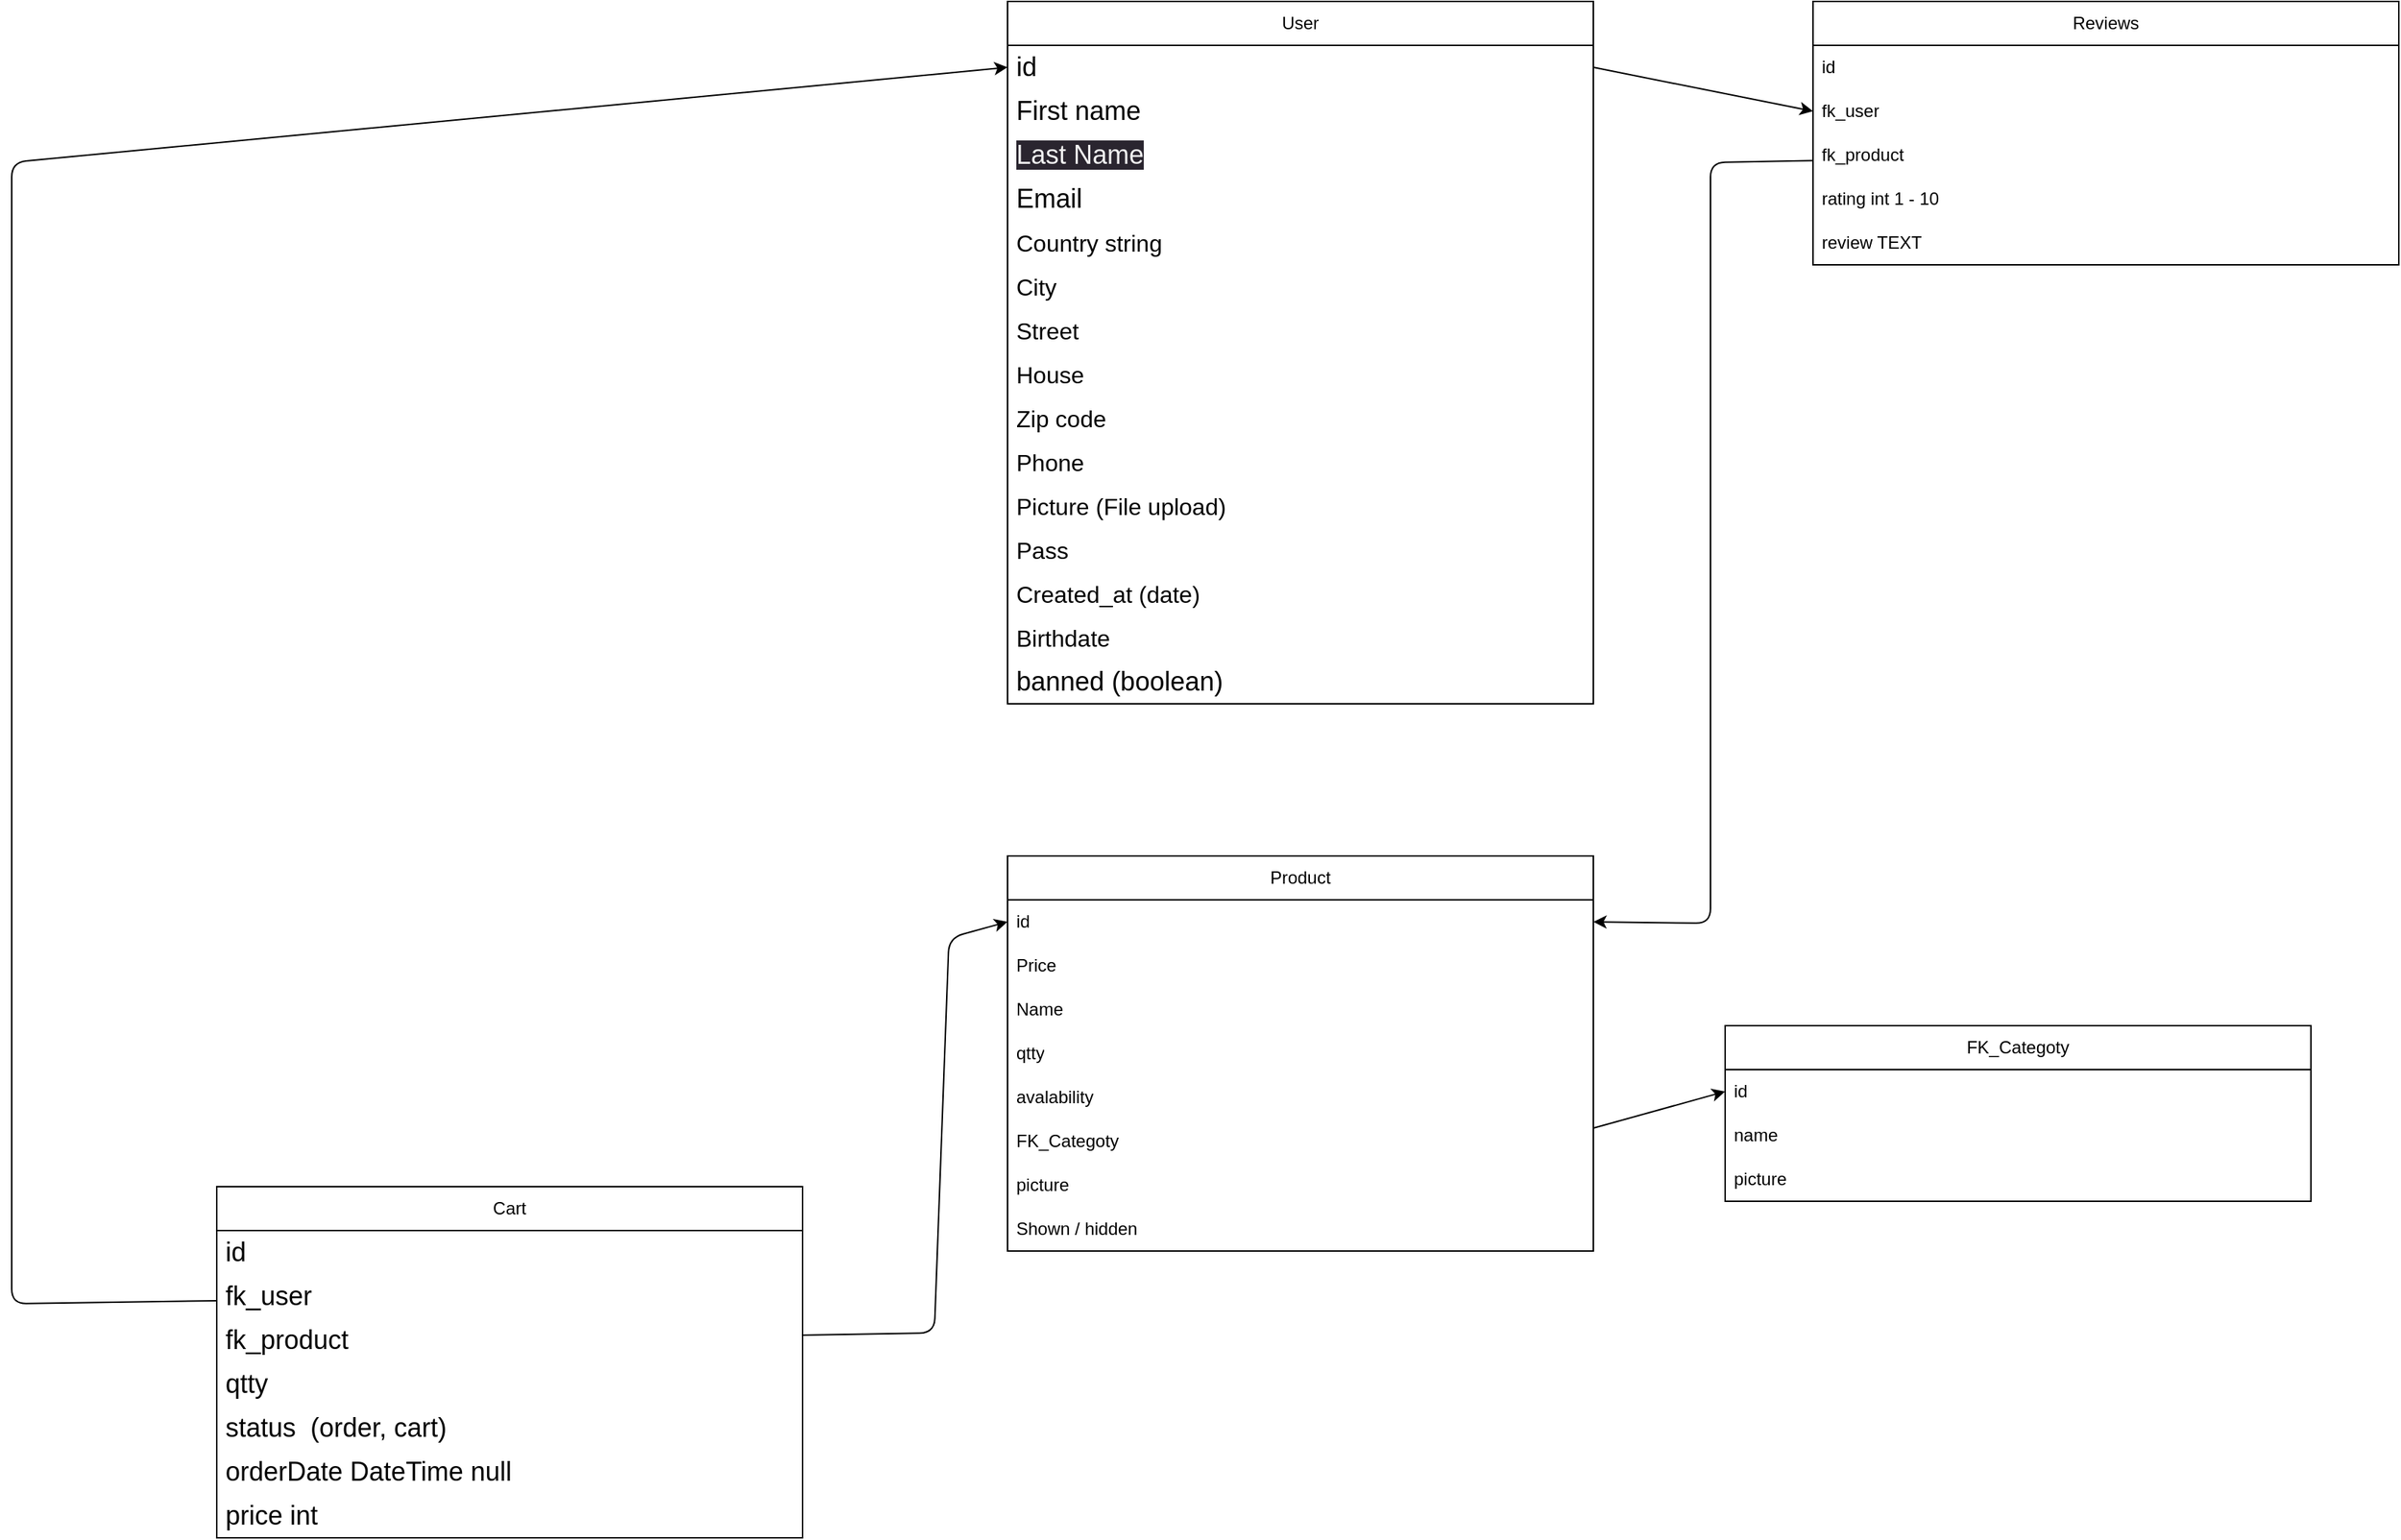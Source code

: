<mxfile>
    <diagram id="Obc6lrnszv6d9D6KJX0b" name="Page-1">
        <mxGraphModel dx="2277" dy="1325" grid="1" gridSize="10" guides="1" tooltips="1" connect="1" arrows="1" fold="1" page="1" pageScale="1" pageWidth="1169" pageHeight="827" math="0" shadow="0">
            <root>
                <mxCell id="0"/>
                <mxCell id="1" parent="0"/>
                <mxCell id="2" value="Product" style="swimlane;fontStyle=0;childLayout=stackLayout;horizontal=1;startSize=30;horizontalStack=0;resizeParent=1;resizeParentMax=0;resizeLast=0;collapsible=1;marginBottom=0;whiteSpace=wrap;html=1;" parent="1" vertex="1">
                    <mxGeometry y="114" width="400" height="270" as="geometry">
                        <mxRectangle x="150" y="170" width="80" height="30" as="alternateBounds"/>
                    </mxGeometry>
                </mxCell>
                <mxCell id="3" value="id" style="text;strokeColor=none;fillColor=none;align=left;verticalAlign=middle;spacingLeft=4;spacingRight=4;overflow=hidden;points=[[0,0.5],[1,0.5]];portConstraint=eastwest;rotatable=0;whiteSpace=wrap;html=1;" parent="2" vertex="1">
                    <mxGeometry y="30" width="400" height="30" as="geometry"/>
                </mxCell>
                <mxCell id="5" value="Price" style="text;strokeColor=none;fillColor=none;align=left;verticalAlign=middle;spacingLeft=4;spacingRight=4;overflow=hidden;points=[[0,0.5],[1,0.5]];portConstraint=eastwest;rotatable=0;whiteSpace=wrap;html=1;" parent="2" vertex="1">
                    <mxGeometry y="60" width="400" height="30" as="geometry"/>
                </mxCell>
                <mxCell id="4" value="Name" style="text;strokeColor=none;fillColor=none;align=left;verticalAlign=middle;spacingLeft=4;spacingRight=4;overflow=hidden;points=[[0,0.5],[1,0.5]];portConstraint=eastwest;rotatable=0;whiteSpace=wrap;html=1;" parent="2" vertex="1">
                    <mxGeometry y="90" width="400" height="30" as="geometry"/>
                </mxCell>
                <mxCell id="6" value="qtty" style="text;strokeColor=none;fillColor=none;align=left;verticalAlign=middle;spacingLeft=4;spacingRight=4;overflow=hidden;points=[[0,0.5],[1,0.5]];portConstraint=eastwest;rotatable=0;whiteSpace=wrap;html=1;" parent="2" vertex="1">
                    <mxGeometry y="120" width="400" height="30" as="geometry"/>
                </mxCell>
                <mxCell id="12" value="avalability" style="text;strokeColor=none;fillColor=none;align=left;verticalAlign=middle;spacingLeft=4;spacingRight=4;overflow=hidden;points=[[0,0.5],[1,0.5]];portConstraint=eastwest;rotatable=0;whiteSpace=wrap;html=1;" parent="2" vertex="1">
                    <mxGeometry y="150" width="400" height="30" as="geometry"/>
                </mxCell>
                <mxCell id="13" value="&lt;span style=&quot;text-align: center;&quot;&gt;&lt;font style=&quot;font-size: 12px;&quot;&gt;FK_Categoty&lt;/font&gt;&lt;/span&gt;" style="text;strokeColor=none;fillColor=none;align=left;verticalAlign=middle;spacingLeft=4;spacingRight=4;overflow=hidden;points=[[0,0.5],[1,0.5]];portConstraint=eastwest;rotatable=0;whiteSpace=wrap;html=1;" parent="2" vertex="1">
                    <mxGeometry y="180" width="400" height="30" as="geometry"/>
                </mxCell>
                <mxCell id="14" value="&lt;span style=&quot;text-align: center;&quot;&gt;&lt;font style=&quot;font-size: 12px;&quot;&gt;picture&lt;/font&gt;&lt;/span&gt;" style="text;strokeColor=none;fillColor=none;align=left;verticalAlign=middle;spacingLeft=4;spacingRight=4;overflow=hidden;points=[[0,0.5],[1,0.5]];portConstraint=eastwest;rotatable=0;whiteSpace=wrap;html=1;" parent="2" vertex="1">
                    <mxGeometry y="210" width="400" height="30" as="geometry"/>
                </mxCell>
                <mxCell id="15" value="&lt;span style=&quot;text-align: center;&quot;&gt;&lt;font style=&quot;font-size: 12px;&quot;&gt;Shown / hidden&lt;/font&gt;&lt;/span&gt;" style="text;strokeColor=none;fillColor=none;align=left;verticalAlign=middle;spacingLeft=4;spacingRight=4;overflow=hidden;points=[[0,0.5],[1,0.5]];portConstraint=eastwest;rotatable=0;whiteSpace=wrap;html=1;" parent="2" vertex="1">
                    <mxGeometry y="240" width="400" height="30" as="geometry"/>
                </mxCell>
                <mxCell id="16" value="User" style="swimlane;fontStyle=0;childLayout=stackLayout;horizontal=1;startSize=30;horizontalStack=0;resizeParent=1;resizeParentMax=0;resizeLast=0;collapsible=1;marginBottom=0;whiteSpace=wrap;html=1;" parent="1" vertex="1">
                    <mxGeometry y="-470" width="400" height="480" as="geometry">
                        <mxRectangle x="150" y="170" width="80" height="30" as="alternateBounds"/>
                    </mxGeometry>
                </mxCell>
                <mxCell id="17" value="&lt;font style=&quot;font-size: 18px;&quot;&gt;id&lt;/font&gt;" style="text;strokeColor=none;fillColor=none;align=left;verticalAlign=middle;spacingLeft=4;spacingRight=4;overflow=hidden;points=[[0,0.5],[1,0.5]];portConstraint=eastwest;rotatable=0;whiteSpace=wrap;html=1;" parent="16" vertex="1">
                    <mxGeometry y="30" width="400" height="30" as="geometry"/>
                </mxCell>
                <mxCell id="18" value="&lt;span style=&quot;font-size: 18px; text-align: center;&quot;&gt;First name&lt;/span&gt;" style="text;strokeColor=none;fillColor=none;align=left;verticalAlign=middle;spacingLeft=4;spacingRight=4;overflow=hidden;points=[[0,0.5],[1,0.5]];portConstraint=eastwest;rotatable=0;whiteSpace=wrap;html=1;" parent="16" vertex="1">
                    <mxGeometry y="60" width="400" height="30" as="geometry"/>
                </mxCell>
                <mxCell id="19" value="&lt;meta charset=&quot;utf-8&quot;&gt;&lt;span style=&quot;color: rgb(240, 240, 240); font-family: Helvetica; font-size: 18px; font-style: normal; font-variant-ligatures: normal; font-variant-caps: normal; font-weight: 400; letter-spacing: normal; orphans: 2; text-align: center; text-indent: 0px; text-transform: none; widows: 2; word-spacing: 0px; -webkit-text-stroke-width: 0px; background-color: rgb(42, 37, 47); text-decoration-thickness: initial; text-decoration-style: initial; text-decoration-color: initial; float: none; display: inline !important;&quot;&gt;Last Name&lt;/span&gt;" style="text;strokeColor=none;fillColor=none;align=left;verticalAlign=middle;spacingLeft=4;spacingRight=4;overflow=hidden;points=[[0,0.5],[1,0.5]];portConstraint=eastwest;rotatable=0;whiteSpace=wrap;html=1;" parent="16" vertex="1">
                    <mxGeometry y="90" width="400" height="30" as="geometry"/>
                </mxCell>
                <mxCell id="20" value="&lt;span style=&quot;font-size: 18px; text-align: center;&quot;&gt;Email&lt;/span&gt;" style="text;strokeColor=none;fillColor=none;align=left;verticalAlign=middle;spacingLeft=4;spacingRight=4;overflow=hidden;points=[[0,0.5],[1,0.5]];portConstraint=eastwest;rotatable=0;whiteSpace=wrap;html=1;" parent="16" vertex="1">
                    <mxGeometry y="120" width="400" height="30" as="geometry"/>
                </mxCell>
                <mxCell id="26" value="&lt;span style=&quot;font-size: medium; text-align: center;&quot;&gt;Country string&amp;nbsp; &amp;nbsp;&lt;/span&gt;" style="text;strokeColor=none;fillColor=none;align=left;verticalAlign=middle;spacingLeft=4;spacingRight=4;overflow=hidden;points=[[0,0.5],[1,0.5]];portConstraint=eastwest;rotatable=0;whiteSpace=wrap;html=1;" parent="16" vertex="1">
                    <mxGeometry y="150" width="400" height="30" as="geometry"/>
                </mxCell>
                <mxCell id="23" value="&lt;span style=&quot;font-size: medium; text-align: center;&quot;&gt;City&lt;/span&gt;" style="text;strokeColor=none;fillColor=none;align=left;verticalAlign=middle;spacingLeft=4;spacingRight=4;overflow=hidden;points=[[0,0.5],[1,0.5]];portConstraint=eastwest;rotatable=0;whiteSpace=wrap;html=1;" parent="16" vertex="1">
                    <mxGeometry y="180" width="400" height="30" as="geometry"/>
                </mxCell>
                <mxCell id="21" value="&lt;span style=&quot;font-size: medium; text-align: center;&quot;&gt;Street&lt;/span&gt;" style="text;strokeColor=none;fillColor=none;align=left;verticalAlign=middle;spacingLeft=4;spacingRight=4;overflow=hidden;points=[[0,0.5],[1,0.5]];portConstraint=eastwest;rotatable=0;whiteSpace=wrap;html=1;" parent="16" vertex="1">
                    <mxGeometry y="210" width="400" height="30" as="geometry"/>
                </mxCell>
                <mxCell id="22" value="&lt;span style=&quot;font-size: medium; text-align: center;&quot;&gt;House&lt;/span&gt;" style="text;strokeColor=none;fillColor=none;align=left;verticalAlign=middle;spacingLeft=4;spacingRight=4;overflow=hidden;points=[[0,0.5],[1,0.5]];portConstraint=eastwest;rotatable=0;whiteSpace=wrap;html=1;" parent="16" vertex="1">
                    <mxGeometry y="240" width="400" height="30" as="geometry"/>
                </mxCell>
                <mxCell id="24" value="&lt;span style=&quot;font-size: medium; text-align: center;&quot;&gt;Zip code&lt;/span&gt;" style="text;strokeColor=none;fillColor=none;align=left;verticalAlign=middle;spacingLeft=4;spacingRight=4;overflow=hidden;points=[[0,0.5],[1,0.5]];portConstraint=eastwest;rotatable=0;whiteSpace=wrap;html=1;" parent="16" vertex="1">
                    <mxGeometry y="270" width="400" height="30" as="geometry"/>
                </mxCell>
                <mxCell id="25" value="&lt;span style=&quot;font-size: medium; text-align: center;&quot;&gt;Phone&lt;/span&gt;" style="text;strokeColor=none;fillColor=none;align=left;verticalAlign=middle;spacingLeft=4;spacingRight=4;overflow=hidden;points=[[0,0.5],[1,0.5]];portConstraint=eastwest;rotatable=0;whiteSpace=wrap;html=1;" parent="16" vertex="1">
                    <mxGeometry y="300" width="400" height="30" as="geometry"/>
                </mxCell>
                <mxCell id="27" value="&lt;span style=&quot;font-size: medium; text-align: center;&quot;&gt;Picture (File upload)&lt;/span&gt;" style="text;strokeColor=none;fillColor=none;align=left;verticalAlign=middle;spacingLeft=4;spacingRight=4;overflow=hidden;points=[[0,0.5],[1,0.5]];portConstraint=eastwest;rotatable=0;whiteSpace=wrap;html=1;" parent="16" vertex="1">
                    <mxGeometry y="330" width="400" height="30" as="geometry"/>
                </mxCell>
                <mxCell id="28" value="&lt;span style=&quot;font-size: medium; text-align: center;&quot;&gt;Pass&lt;/span&gt;" style="text;strokeColor=none;fillColor=none;align=left;verticalAlign=middle;spacingLeft=4;spacingRight=4;overflow=hidden;points=[[0,0.5],[1,0.5]];portConstraint=eastwest;rotatable=0;whiteSpace=wrap;html=1;" parent="16" vertex="1">
                    <mxGeometry y="360" width="400" height="30" as="geometry"/>
                </mxCell>
                <mxCell id="87" value="&lt;div style=&quot;text-align: center;&quot;&gt;&lt;span style=&quot;background-color: initial;&quot;&gt;&lt;font size=&quot;3&quot;&gt;Created_at (date)&lt;/font&gt;&lt;/span&gt;&lt;/div&gt;" style="text;strokeColor=none;fillColor=none;align=left;verticalAlign=middle;spacingLeft=4;spacingRight=4;overflow=hidden;points=[[0,0.5],[1,0.5]];portConstraint=eastwest;rotatable=0;whiteSpace=wrap;html=1;" parent="16" vertex="1">
                    <mxGeometry y="390" width="400" height="30" as="geometry"/>
                </mxCell>
                <mxCell id="88" value="&lt;div style=&quot;text-align: center;&quot;&gt;&lt;span style=&quot;background-color: initial;&quot;&gt;&lt;font size=&quot;3&quot;&gt;Birthdate&lt;/font&gt;&lt;/span&gt;&lt;/div&gt;" style="text;strokeColor=none;fillColor=none;align=left;verticalAlign=middle;spacingLeft=4;spacingRight=4;overflow=hidden;points=[[0,0.5],[1,0.5]];portConstraint=eastwest;rotatable=0;whiteSpace=wrap;html=1;" parent="16" vertex="1">
                    <mxGeometry y="420" width="400" height="30" as="geometry"/>
                </mxCell>
                <mxCell id="89" value="&lt;span style=&quot;font-size: 18px; text-align: center;&quot;&gt;banned (boolean)&lt;/span&gt;" style="text;strokeColor=none;fillColor=none;align=left;verticalAlign=middle;spacingLeft=4;spacingRight=4;overflow=hidden;points=[[0,0.5],[1,0.5]];portConstraint=eastwest;rotatable=0;whiteSpace=wrap;html=1;" parent="16" vertex="1">
                    <mxGeometry y="450" width="400" height="30" as="geometry"/>
                </mxCell>
                <mxCell id="48" value="Cart" style="swimlane;fontStyle=0;childLayout=stackLayout;horizontal=1;startSize=30;horizontalStack=0;resizeParent=1;resizeParentMax=0;resizeLast=0;collapsible=1;marginBottom=0;whiteSpace=wrap;html=1;" parent="1" vertex="1">
                    <mxGeometry x="-540" y="340" width="400" height="240" as="geometry">
                        <mxRectangle x="150" y="170" width="80" height="30" as="alternateBounds"/>
                    </mxGeometry>
                </mxCell>
                <mxCell id="49" value="&lt;font style=&quot;font-size: 18px;&quot;&gt;id&lt;/font&gt;" style="text;strokeColor=none;fillColor=none;align=left;verticalAlign=middle;spacingLeft=4;spacingRight=4;overflow=hidden;points=[[0,0.5],[1,0.5]];portConstraint=eastwest;rotatable=0;whiteSpace=wrap;html=1;" parent="48" vertex="1">
                    <mxGeometry y="30" width="400" height="30" as="geometry"/>
                </mxCell>
                <mxCell id="50" value="&lt;span style=&quot;font-size: 18px; text-align: center;&quot;&gt;fk_user&lt;/span&gt;" style="text;strokeColor=none;fillColor=none;align=left;verticalAlign=middle;spacingLeft=4;spacingRight=4;overflow=hidden;points=[[0,0.5],[1,0.5]];portConstraint=eastwest;rotatable=0;whiteSpace=wrap;html=1;" parent="48" vertex="1">
                    <mxGeometry y="60" width="400" height="30" as="geometry"/>
                </mxCell>
                <mxCell id="51" value="&lt;span style=&quot;font-size: 18px; text-align: center;&quot;&gt;fk_product&lt;/span&gt;" style="text;strokeColor=none;fillColor=none;align=left;verticalAlign=middle;spacingLeft=4;spacingRight=4;overflow=hidden;points=[[0,0.5],[1,0.5]];portConstraint=eastwest;rotatable=0;whiteSpace=wrap;html=1;" parent="48" vertex="1">
                    <mxGeometry y="90" width="400" height="30" as="geometry"/>
                </mxCell>
                <mxCell id="90" value="&lt;span style=&quot;font-size: 18px; text-align: center;&quot;&gt;qtty&lt;/span&gt;" style="text;strokeColor=none;fillColor=none;align=left;verticalAlign=middle;spacingLeft=4;spacingRight=4;overflow=hidden;points=[[0,0.5],[1,0.5]];portConstraint=eastwest;rotatable=0;whiteSpace=wrap;html=1;" parent="48" vertex="1">
                    <mxGeometry y="120" width="400" height="30" as="geometry"/>
                </mxCell>
                <mxCell id="97" value="&lt;span style=&quot;font-size: 18px; text-align: center;&quot;&gt;status&amp;nbsp; (order, cart)&lt;/span&gt;" style="text;strokeColor=none;fillColor=none;align=left;verticalAlign=middle;spacingLeft=4;spacingRight=4;overflow=hidden;points=[[0,0.5],[1,0.5]];portConstraint=eastwest;rotatable=0;whiteSpace=wrap;html=1;" parent="48" vertex="1">
                    <mxGeometry y="150" width="400" height="30" as="geometry"/>
                </mxCell>
                <mxCell id="98" value="&lt;div style=&quot;text-align: center;&quot;&gt;&lt;span style=&quot;background-color: initial; font-size: 18px;&quot;&gt;orderDate DateTime null&amp;nbsp;&lt;/span&gt;&lt;/div&gt;" style="text;strokeColor=none;fillColor=none;align=left;verticalAlign=middle;spacingLeft=4;spacingRight=4;overflow=hidden;points=[[0,0.5],[1,0.5]];portConstraint=eastwest;rotatable=0;whiteSpace=wrap;html=1;" parent="48" vertex="1">
                    <mxGeometry y="180" width="400" height="30" as="geometry"/>
                </mxCell>
                <mxCell id="100" value="&lt;div style=&quot;text-align: center;&quot;&gt;&lt;span style=&quot;background-color: initial; font-size: 18px;&quot;&gt;price int&lt;/span&gt;&lt;/div&gt;" style="text;strokeColor=none;fillColor=none;align=left;verticalAlign=middle;spacingLeft=4;spacingRight=4;overflow=hidden;points=[[0,0.5],[1,0.5]];portConstraint=eastwest;rotatable=0;whiteSpace=wrap;html=1;" parent="48" vertex="1">
                    <mxGeometry y="210" width="400" height="30" as="geometry"/>
                </mxCell>
                <mxCell id="70" style="edgeStyle=none;html=1;fontSize=18;entryX=0;entryY=0.5;entryDx=0;entryDy=0;" parent="1" source="50" target="17" edge="1">
                    <mxGeometry relative="1" as="geometry">
                        <mxPoint x="-620" y="-350" as="targetPoint"/>
                        <Array as="points">
                            <mxPoint x="-680" y="420"/>
                            <mxPoint x="-680" y="-360"/>
                        </Array>
                    </mxGeometry>
                </mxCell>
                <mxCell id="71" style="edgeStyle=none;html=1;fontSize=18;entryX=0;entryY=0.5;entryDx=0;entryDy=0;" parent="1" source="51" target="3" edge="1">
                    <mxGeometry relative="1" as="geometry">
                        <mxPoint x="-50" y="160" as="targetPoint"/>
                        <Array as="points">
                            <mxPoint x="-50" y="440"/>
                            <mxPoint x="-40" y="170"/>
                        </Array>
                    </mxGeometry>
                </mxCell>
                <mxCell id="73" value="FK_Categoty" style="swimlane;fontStyle=0;childLayout=stackLayout;horizontal=1;startSize=30;horizontalStack=0;resizeParent=1;resizeParentMax=0;resizeLast=0;collapsible=1;marginBottom=0;whiteSpace=wrap;html=1;" parent="1" vertex="1">
                    <mxGeometry x="490" y="230" width="400" height="120" as="geometry">
                        <mxRectangle x="150" y="170" width="80" height="30" as="alternateBounds"/>
                    </mxGeometry>
                </mxCell>
                <mxCell id="74" value="id" style="text;strokeColor=none;fillColor=none;align=left;verticalAlign=middle;spacingLeft=4;spacingRight=4;overflow=hidden;points=[[0,0.5],[1,0.5]];portConstraint=eastwest;rotatable=0;whiteSpace=wrap;html=1;" parent="73" vertex="1">
                    <mxGeometry y="30" width="400" height="30" as="geometry"/>
                </mxCell>
                <mxCell id="83" value="name" style="text;strokeColor=none;fillColor=none;align=left;verticalAlign=middle;spacingLeft=4;spacingRight=4;overflow=hidden;points=[[0,0.5],[1,0.5]];portConstraint=eastwest;rotatable=0;whiteSpace=wrap;html=1;" parent="73" vertex="1">
                    <mxGeometry y="60" width="400" height="30" as="geometry"/>
                </mxCell>
                <mxCell id="85" value="picture" style="text;strokeColor=none;fillColor=none;align=left;verticalAlign=middle;spacingLeft=4;spacingRight=4;overflow=hidden;points=[[0,0.5],[1,0.5]];portConstraint=eastwest;rotatable=0;whiteSpace=wrap;html=1;" parent="73" vertex="1">
                    <mxGeometry y="90" width="400" height="30" as="geometry"/>
                </mxCell>
                <mxCell id="84" style="edgeStyle=none;html=1;entryX=0;entryY=0.5;entryDx=0;entryDy=0;fontSize=18;exitX=1;exitY=0.2;exitDx=0;exitDy=0;exitPerimeter=0;" parent="1" source="13" target="74" edge="1">
                    <mxGeometry relative="1" as="geometry"/>
                </mxCell>
                <mxCell id="101" value="Reviews" style="swimlane;fontStyle=0;childLayout=stackLayout;horizontal=1;startSize=30;horizontalStack=0;resizeParent=1;resizeParentMax=0;resizeLast=0;collapsible=1;marginBottom=0;whiteSpace=wrap;html=1;" vertex="1" parent="1">
                    <mxGeometry x="550" y="-470" width="400" height="180" as="geometry">
                        <mxRectangle x="150" y="170" width="80" height="30" as="alternateBounds"/>
                    </mxGeometry>
                </mxCell>
                <mxCell id="102" value="id" style="text;strokeColor=none;fillColor=none;align=left;verticalAlign=middle;spacingLeft=4;spacingRight=4;overflow=hidden;points=[[0,0.5],[1,0.5]];portConstraint=eastwest;rotatable=0;whiteSpace=wrap;html=1;" vertex="1" parent="101">
                    <mxGeometry y="30" width="400" height="30" as="geometry"/>
                </mxCell>
                <mxCell id="103" value="fk_user" style="text;strokeColor=none;fillColor=none;align=left;verticalAlign=middle;spacingLeft=4;spacingRight=4;overflow=hidden;points=[[0,0.5],[1,0.5]];portConstraint=eastwest;rotatable=0;whiteSpace=wrap;html=1;" vertex="1" parent="101">
                    <mxGeometry y="60" width="400" height="30" as="geometry"/>
                </mxCell>
                <mxCell id="104" value="fk_product" style="text;strokeColor=none;fillColor=none;align=left;verticalAlign=middle;spacingLeft=4;spacingRight=4;overflow=hidden;points=[[0,0.5],[1,0.5]];portConstraint=eastwest;rotatable=0;whiteSpace=wrap;html=1;" vertex="1" parent="101">
                    <mxGeometry y="90" width="400" height="30" as="geometry"/>
                </mxCell>
                <mxCell id="109" value="&lt;span style=&quot;text-align: center;&quot;&gt;&lt;font style=&quot;font-size: 12px;&quot;&gt;rating int 1 - 10&lt;/font&gt;&lt;/span&gt;" style="text;strokeColor=none;fillColor=none;align=left;verticalAlign=middle;spacingLeft=4;spacingRight=4;overflow=hidden;points=[[0,0.5],[1,0.5]];portConstraint=eastwest;rotatable=0;whiteSpace=wrap;html=1;" vertex="1" parent="101">
                    <mxGeometry y="120" width="400" height="30" as="geometry"/>
                </mxCell>
                <mxCell id="113" value="&lt;span style=&quot;text-align: center;&quot;&gt;&lt;font style=&quot;font-size: 12px;&quot;&gt;review TEXT&lt;/font&gt;&lt;/span&gt;" style="text;strokeColor=none;fillColor=none;align=left;verticalAlign=middle;spacingLeft=4;spacingRight=4;overflow=hidden;points=[[0,0.5],[1,0.5]];portConstraint=eastwest;rotatable=0;whiteSpace=wrap;html=1;" vertex="1" parent="101">
                    <mxGeometry y="150" width="400" height="30" as="geometry"/>
                </mxCell>
                <mxCell id="112" style="edgeStyle=none;html=1;entryX=1;entryY=0.5;entryDx=0;entryDy=0;" edge="1" parent="1" source="104" target="3">
                    <mxGeometry relative="1" as="geometry">
                        <mxPoint x="440" y="200" as="targetPoint"/>
                        <Array as="points">
                            <mxPoint x="480" y="-360"/>
                            <mxPoint x="480" y="160"/>
                        </Array>
                    </mxGeometry>
                </mxCell>
                <mxCell id="114" style="edgeStyle=none;html=1;exitX=1;exitY=0.5;exitDx=0;exitDy=0;entryX=0;entryY=0.5;entryDx=0;entryDy=0;" edge="1" parent="1" source="17" target="103">
                    <mxGeometry relative="1" as="geometry"/>
                </mxCell>
            </root>
        </mxGraphModel>
    </diagram>
</mxfile>
